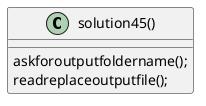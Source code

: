 @startuml
'https://plantuml.com/class-diagram

class solution45()
{
askforoutputfoldername();
readreplaceoutputfile();

}



@enduml